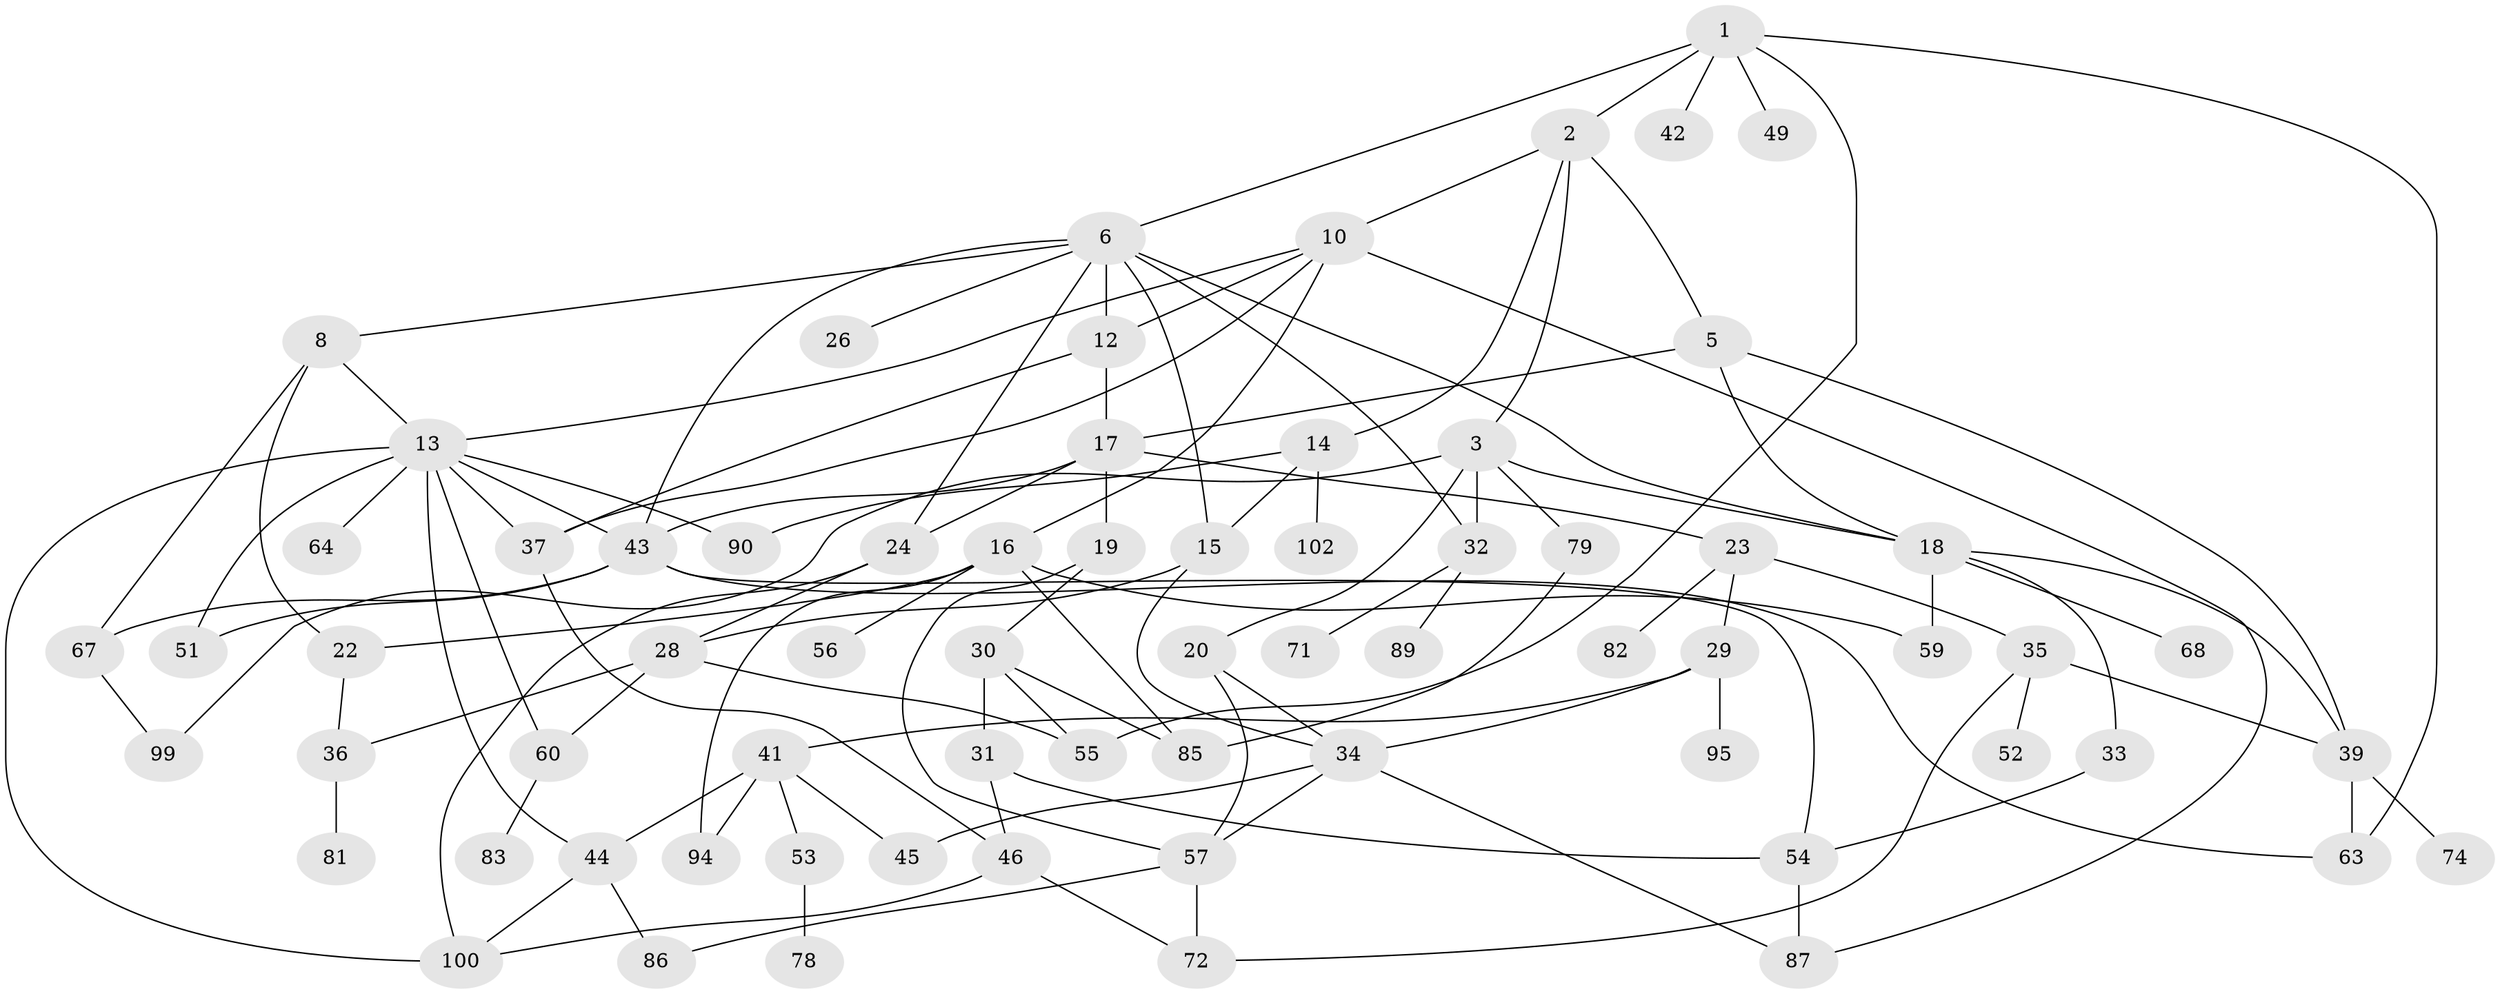 // Generated by graph-tools (version 1.1) at 2025/23/03/03/25 07:23:32]
// undirected, 69 vertices, 115 edges
graph export_dot {
graph [start="1"]
  node [color=gray90,style=filled];
  1 [super="+9"];
  2 [super="+4"];
  3 [super="+27"];
  5 [super="+11"];
  6 [super="+7"];
  8 [super="+70"];
  10 [super="+66"];
  12 [super="+84"];
  13 [super="+21"];
  14 [super="+38"];
  15;
  16 [super="+98"];
  17 [super="+80"];
  18 [super="+25"];
  19;
  20;
  22;
  23;
  24 [super="+65"];
  26;
  28 [super="+40"];
  29 [super="+61"];
  30 [super="+91"];
  31;
  32 [super="+58"];
  33;
  34 [super="+50"];
  35 [super="+101"];
  36 [super="+76"];
  37 [super="+73"];
  39 [super="+47"];
  41 [super="+48"];
  42;
  43 [super="+75"];
  44 [super="+96"];
  45;
  46 [super="+62"];
  49;
  51;
  52;
  53;
  54 [super="+69"];
  55;
  56;
  57 [super="+77"];
  59;
  60;
  63 [super="+92"];
  64;
  67 [super="+88"];
  68;
  71 [super="+93"];
  72;
  74;
  78;
  79;
  81;
  82;
  83 [super="+103"];
  85;
  86;
  87;
  89 [super="+97"];
  90;
  94;
  95;
  99;
  100;
  102;
  1 -- 2;
  1 -- 6;
  1 -- 42;
  1 -- 49;
  1 -- 55;
  1 -- 63;
  2 -- 3 [weight=2];
  2 -- 5;
  2 -- 10;
  2 -- 14;
  3 -- 20;
  3 -- 79;
  3 -- 99;
  3 -- 32;
  3 -- 18;
  5 -- 17;
  5 -- 39;
  5 -- 18;
  6 -- 8;
  6 -- 24;
  6 -- 32;
  6 -- 18;
  6 -- 26;
  6 -- 43;
  6 -- 15;
  6 -- 12;
  8 -- 67;
  8 -- 13;
  8 -- 22;
  10 -- 12;
  10 -- 13;
  10 -- 16;
  10 -- 87;
  10 -- 37;
  12 -- 37;
  12 -- 17;
  13 -- 43;
  13 -- 51;
  13 -- 64;
  13 -- 60;
  13 -- 100;
  13 -- 37;
  13 -- 90;
  13 -- 44;
  14 -- 90;
  14 -- 102;
  14 -- 15;
  15 -- 28;
  15 -- 34;
  16 -- 22;
  16 -- 56;
  16 -- 59;
  16 -- 85;
  16 -- 94;
  17 -- 19;
  17 -- 23 [weight=2];
  17 -- 24;
  17 -- 43;
  18 -- 33;
  18 -- 59;
  18 -- 68;
  18 -- 39;
  19 -- 30;
  19 -- 57;
  20 -- 34;
  20 -- 57;
  22 -- 36;
  23 -- 29;
  23 -- 35;
  23 -- 82;
  24 -- 28;
  24 -- 100;
  28 -- 60;
  28 -- 55;
  28 -- 36;
  29 -- 34;
  29 -- 41 [weight=2];
  29 -- 95;
  30 -- 31;
  30 -- 55;
  30 -- 85;
  31 -- 54;
  31 -- 46;
  32 -- 71;
  32 -- 89;
  33 -- 54;
  34 -- 87;
  34 -- 45;
  34 -- 57;
  35 -- 52;
  35 -- 72;
  35 -- 39;
  36 -- 81;
  37 -- 46;
  39 -- 74;
  39 -- 63;
  41 -- 45 [weight=2];
  41 -- 53;
  41 -- 94;
  41 -- 44;
  43 -- 54;
  43 -- 51;
  43 -- 67;
  43 -- 63;
  44 -- 100;
  44 -- 86;
  46 -- 72;
  46 -- 100;
  53 -- 78;
  54 -- 87;
  57 -- 86;
  57 -- 72;
  60 -- 83;
  67 -- 99;
  79 -- 85;
}
